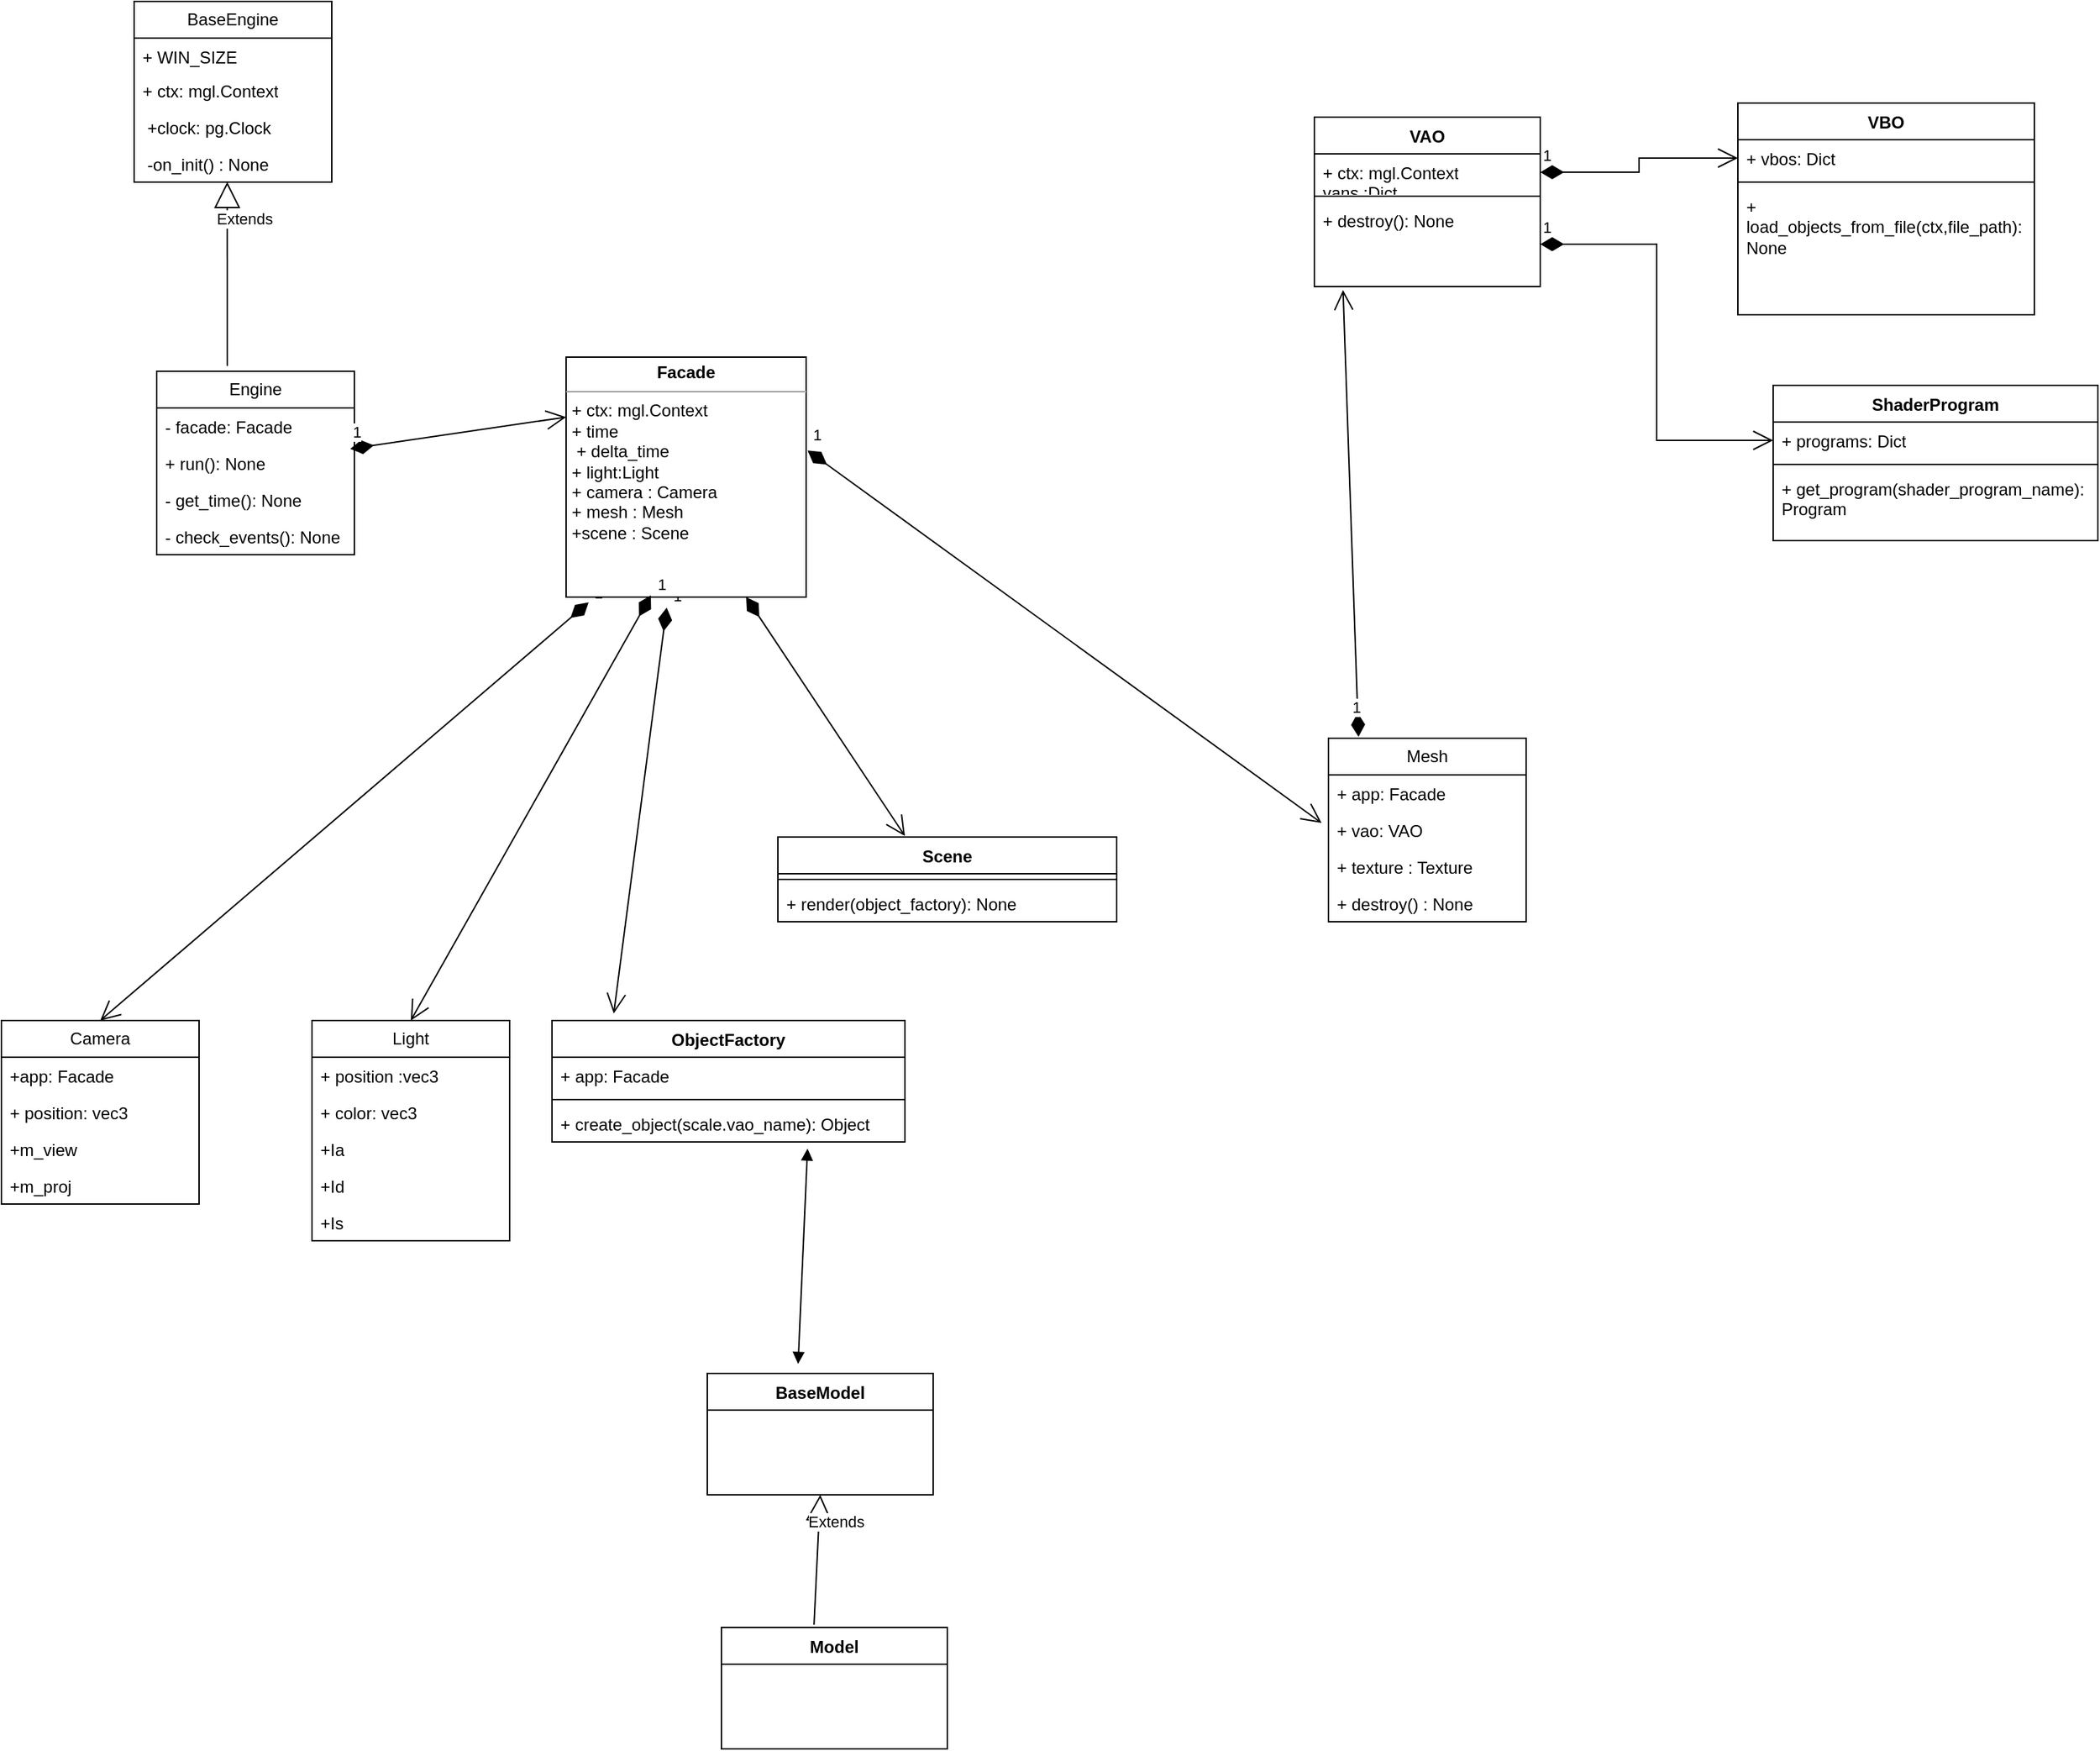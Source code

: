<mxfile version="22.1.18" type="github">
  <diagram name="Page-1" id="10tANic_bvFwRtT_Bomh">
    <mxGraphModel dx="658" dy="1541" grid="1" gridSize="10" guides="1" tooltips="1" connect="1" arrows="1" fold="1" page="1" pageScale="1" pageWidth="827" pageHeight="1169" math="0" shadow="0">
      <root>
        <mxCell id="0" />
        <mxCell id="1" parent="0" />
        <mxCell id="u18TdW2rYONK3uZv50w_-1" value="Engine" style="swimlane;fontStyle=0;childLayout=stackLayout;horizontal=1;startSize=26;fillColor=none;horizontalStack=0;resizeParent=1;resizeParentMax=0;resizeLast=0;collapsible=1;marginBottom=0;whiteSpace=wrap;html=1;" parent="1" vertex="1">
          <mxGeometry x="290" y="160" width="140" height="130" as="geometry" />
        </mxCell>
        <mxCell id="u18TdW2rYONK3uZv50w_-2" value="- facade: Facade" style="text;strokeColor=none;fillColor=none;align=left;verticalAlign=top;spacingLeft=4;spacingRight=4;overflow=hidden;rotatable=0;points=[[0,0.5],[1,0.5]];portConstraint=eastwest;whiteSpace=wrap;html=1;" parent="u18TdW2rYONK3uZv50w_-1" vertex="1">
          <mxGeometry y="26" width="140" height="26" as="geometry" />
        </mxCell>
        <mxCell id="u18TdW2rYONK3uZv50w_-3" value="+ run(): None" style="text;strokeColor=none;fillColor=none;align=left;verticalAlign=top;spacingLeft=4;spacingRight=4;overflow=hidden;rotatable=0;points=[[0,0.5],[1,0.5]];portConstraint=eastwest;whiteSpace=wrap;html=1;" parent="u18TdW2rYONK3uZv50w_-1" vertex="1">
          <mxGeometry y="52" width="140" height="26" as="geometry" />
        </mxCell>
        <mxCell id="_SxgaZ3hFFK2X-whmdZK-2" value="- get_time(): None" style="text;strokeColor=none;fillColor=none;align=left;verticalAlign=top;spacingLeft=4;spacingRight=4;overflow=hidden;rotatable=0;points=[[0,0.5],[1,0.5]];portConstraint=eastwest;whiteSpace=wrap;html=1;" vertex="1" parent="u18TdW2rYONK3uZv50w_-1">
          <mxGeometry y="78" width="140" height="26" as="geometry" />
        </mxCell>
        <mxCell id="_SxgaZ3hFFK2X-whmdZK-3" value="- check_events(): None" style="text;strokeColor=none;fillColor=none;align=left;verticalAlign=top;spacingLeft=4;spacingRight=4;overflow=hidden;rotatable=0;points=[[0,0.5],[1,0.5]];portConstraint=eastwest;whiteSpace=wrap;html=1;" vertex="1" parent="u18TdW2rYONK3uZv50w_-1">
          <mxGeometry y="104" width="140" height="26" as="geometry" />
        </mxCell>
        <mxCell id="u18TdW2rYONK3uZv50w_-5" value="BaseEngine" style="swimlane;fontStyle=0;childLayout=stackLayout;horizontal=1;startSize=26;fillColor=none;horizontalStack=0;resizeParent=1;resizeParentMax=0;resizeLast=0;collapsible=1;marginBottom=0;whiteSpace=wrap;html=1;" parent="1" vertex="1">
          <mxGeometry x="274" y="-102" width="140" height="128" as="geometry" />
        </mxCell>
        <mxCell id="u18TdW2rYONK3uZv50w_-6" value="+ WIN_SIZE  " style="text;strokeColor=none;fillColor=none;align=left;verticalAlign=top;spacingLeft=4;spacingRight=4;overflow=hidden;rotatable=0;points=[[0,0.5],[1,0.5]];portConstraint=eastwest;whiteSpace=wrap;html=1;" parent="u18TdW2rYONK3uZv50w_-5" vertex="1">
          <mxGeometry y="26" width="140" height="24" as="geometry" />
        </mxCell>
        <mxCell id="u18TdW2rYONK3uZv50w_-7" value="+ ctx: mgl.Context" style="text;strokeColor=none;fillColor=none;align=left;verticalAlign=top;spacingLeft=4;spacingRight=4;overflow=hidden;rotatable=0;points=[[0,0.5],[1,0.5]];portConstraint=eastwest;whiteSpace=wrap;html=1;" parent="u18TdW2rYONK3uZv50w_-5" vertex="1">
          <mxGeometry y="50" width="140" height="26" as="geometry" />
        </mxCell>
        <mxCell id="u18TdW2rYONK3uZv50w_-8" value="&amp;nbsp;+clock: pg.Clock" style="text;strokeColor=none;fillColor=none;align=left;verticalAlign=top;spacingLeft=4;spacingRight=4;overflow=hidden;rotatable=0;points=[[0,0.5],[1,0.5]];portConstraint=eastwest;whiteSpace=wrap;html=1;" parent="u18TdW2rYONK3uZv50w_-5" vertex="1">
          <mxGeometry y="76" width="140" height="26" as="geometry" />
        </mxCell>
        <mxCell id="_SxgaZ3hFFK2X-whmdZK-1" value="&amp;nbsp;-on_init() : None" style="text;strokeColor=none;fillColor=none;align=left;verticalAlign=top;spacingLeft=4;spacingRight=4;overflow=hidden;rotatable=0;points=[[0,0.5],[1,0.5]];portConstraint=eastwest;whiteSpace=wrap;html=1;" vertex="1" parent="u18TdW2rYONK3uZv50w_-5">
          <mxGeometry y="102" width="140" height="26" as="geometry" />
        </mxCell>
        <mxCell id="u18TdW2rYONK3uZv50w_-13" value="Extends" style="endArrow=block;endSize=16;endFill=0;html=1;rounded=0;exitX=0.357;exitY=-0.029;exitDx=0;exitDy=0;exitPerimeter=0;entryX=0.471;entryY=0.996;entryDx=0;entryDy=0;entryPerimeter=0;" parent="1" source="u18TdW2rYONK3uZv50w_-1" target="_SxgaZ3hFFK2X-whmdZK-1" edge="1">
          <mxGeometry x="0.596" y="-12" width="160" relative="1" as="geometry">
            <mxPoint x="330" y="280" as="sourcePoint" />
            <mxPoint x="340" y="30" as="targetPoint" />
            <mxPoint as="offset" />
          </mxGeometry>
        </mxCell>
        <mxCell id="u18TdW2rYONK3uZv50w_-27" value="1" style="endArrow=open;html=1;endSize=12;startArrow=diamondThin;startSize=14;startFill=1;align=left;verticalAlign=bottom;rounded=0;entryX=0;entryY=0.25;entryDx=0;entryDy=0;exitX=0.979;exitY=0.115;exitDx=0;exitDy=0;exitPerimeter=0;" parent="1" source="u18TdW2rYONK3uZv50w_-3" target="u18TdW2rYONK3uZv50w_-99" edge="1">
          <mxGeometry x="-1" y="3" relative="1" as="geometry">
            <mxPoint x="360" y="411" as="sourcePoint" />
            <mxPoint x="608.08" y="356.192" as="targetPoint" />
          </mxGeometry>
        </mxCell>
        <mxCell id="u18TdW2rYONK3uZv50w_-32" value="1" style="endArrow=open;html=1;endSize=12;startArrow=diamondThin;startSize=14;startFill=1;align=left;verticalAlign=bottom;rounded=0;exitX=0.094;exitY=1.022;exitDx=0;exitDy=0;entryX=0.5;entryY=0;entryDx=0;entryDy=0;exitPerimeter=0;" parent="1" source="u18TdW2rYONK3uZv50w_-99" target="_SxgaZ3hFFK2X-whmdZK-9" edge="1">
          <mxGeometry x="-1" y="3" relative="1" as="geometry">
            <mxPoint x="610" y="441" as="sourcePoint" />
            <mxPoint x="254.96" y="602.13" as="targetPoint" />
          </mxGeometry>
        </mxCell>
        <mxCell id="u18TdW2rYONK3uZv50w_-34" value="ObjectFactory" style="swimlane;fontStyle=1;align=center;verticalAlign=top;childLayout=stackLayout;horizontal=1;startSize=26;horizontalStack=0;resizeParent=1;resizeParentMax=0;resizeLast=0;collapsible=1;marginBottom=0;whiteSpace=wrap;html=1;" parent="1" vertex="1">
          <mxGeometry x="570" y="620" width="250" height="86" as="geometry" />
        </mxCell>
        <mxCell id="u18TdW2rYONK3uZv50w_-35" value="+ app: Facade" style="text;strokeColor=none;fillColor=none;align=left;verticalAlign=top;spacingLeft=4;spacingRight=4;overflow=hidden;rotatable=0;points=[[0,0.5],[1,0.5]];portConstraint=eastwest;whiteSpace=wrap;html=1;" parent="u18TdW2rYONK3uZv50w_-34" vertex="1">
          <mxGeometry y="26" width="250" height="26" as="geometry" />
        </mxCell>
        <mxCell id="u18TdW2rYONK3uZv50w_-36" value="" style="line;strokeWidth=1;fillColor=none;align=left;verticalAlign=middle;spacingTop=-1;spacingLeft=3;spacingRight=3;rotatable=0;labelPosition=right;points=[];portConstraint=eastwest;strokeColor=inherit;" parent="u18TdW2rYONK3uZv50w_-34" vertex="1">
          <mxGeometry y="52" width="250" height="8" as="geometry" />
        </mxCell>
        <mxCell id="_SxgaZ3hFFK2X-whmdZK-24" value="+ create_object(scale.vao_name): Object" style="text;strokeColor=none;fillColor=none;align=left;verticalAlign=top;spacingLeft=4;spacingRight=4;overflow=hidden;rotatable=0;points=[[0,0.5],[1,0.5]];portConstraint=eastwest;whiteSpace=wrap;html=1;" vertex="1" parent="u18TdW2rYONK3uZv50w_-34">
          <mxGeometry y="60" width="250" height="26" as="geometry" />
        </mxCell>
        <mxCell id="u18TdW2rYONK3uZv50w_-38" value="1" style="endArrow=open;html=1;endSize=12;startArrow=diamondThin;startSize=14;startFill=1;align=left;verticalAlign=bottom;rounded=0;entryX=0.175;entryY=-0.058;entryDx=0;entryDy=0;exitX=0.419;exitY=1.044;exitDx=0;exitDy=0;exitPerimeter=0;entryPerimeter=0;" parent="1" source="u18TdW2rYONK3uZv50w_-99" target="u18TdW2rYONK3uZv50w_-34" edge="1">
          <mxGeometry x="-1" y="3" relative="1" as="geometry">
            <mxPoint x="710.96" y="453.012" as="sourcePoint" />
            <mxPoint x="990" y="593" as="targetPoint" />
          </mxGeometry>
        </mxCell>
        <mxCell id="u18TdW2rYONK3uZv50w_-40" value="Scene" style="swimlane;fontStyle=1;align=center;verticalAlign=top;childLayout=stackLayout;horizontal=1;startSize=26;horizontalStack=0;resizeParent=1;resizeParentMax=0;resizeLast=0;collapsible=1;marginBottom=0;whiteSpace=wrap;html=1;" parent="1" vertex="1">
          <mxGeometry x="730" y="490" width="240" height="60" as="geometry" />
        </mxCell>
        <mxCell id="u18TdW2rYONK3uZv50w_-42" value="" style="line;strokeWidth=1;fillColor=none;align=left;verticalAlign=middle;spacingTop=-1;spacingLeft=3;spacingRight=3;rotatable=0;labelPosition=right;points=[];portConstraint=eastwest;strokeColor=inherit;" parent="u18TdW2rYONK3uZv50w_-40" vertex="1">
          <mxGeometry y="26" width="240" height="8" as="geometry" />
        </mxCell>
        <mxCell id="u18TdW2rYONK3uZv50w_-43" value="+ render(object_factory): None" style="text;strokeColor=none;fillColor=none;align=left;verticalAlign=top;spacingLeft=4;spacingRight=4;overflow=hidden;rotatable=0;points=[[0,0.5],[1,0.5]];portConstraint=eastwest;whiteSpace=wrap;html=1;" parent="u18TdW2rYONK3uZv50w_-40" vertex="1">
          <mxGeometry y="34" width="240" height="26" as="geometry" />
        </mxCell>
        <mxCell id="u18TdW2rYONK3uZv50w_-44" value="1" style="endArrow=open;html=1;endSize=12;startArrow=diamondThin;startSize=14;startFill=1;align=left;verticalAlign=bottom;rounded=0;exitX=0.75;exitY=1;exitDx=0;exitDy=0;entryX=0.375;entryY=-0.012;entryDx=0;entryDy=0;entryPerimeter=0;" parent="1" source="u18TdW2rYONK3uZv50w_-99" target="u18TdW2rYONK3uZv50w_-40" edge="1">
          <mxGeometry x="-1" y="3" relative="1" as="geometry">
            <mxPoint x="770" y="441" as="sourcePoint" />
            <mxPoint x="1016.88" y="610.012" as="targetPoint" />
          </mxGeometry>
        </mxCell>
        <mxCell id="u18TdW2rYONK3uZv50w_-84" value="1" style="endArrow=open;html=1;endSize=12;startArrow=diamondThin;startSize=14;startFill=1;align=left;verticalAlign=bottom;rounded=0;exitX=1.006;exitY=0.389;exitDx=0;exitDy=0;entryX=-0.035;entryY=0.309;entryDx=0;entryDy=0;exitPerimeter=0;entryPerimeter=0;" parent="1" source="u18TdW2rYONK3uZv50w_-99" target="_SxgaZ3hFFK2X-whmdZK-31" edge="1">
          <mxGeometry x="-1" y="3" relative="1" as="geometry">
            <mxPoint x="770" y="274.5" as="sourcePoint" />
            <mxPoint x="1290" y="448.0" as="targetPoint" />
          </mxGeometry>
        </mxCell>
        <mxCell id="u18TdW2rYONK3uZv50w_-63" value="BaseModel" style="swimlane;fontStyle=1;align=center;verticalAlign=top;childLayout=stackLayout;horizontal=1;startSize=26;horizontalStack=0;resizeParent=1;resizeParentMax=0;resizeLast=0;collapsible=1;marginBottom=0;whiteSpace=wrap;html=1;container=0;" parent="1" vertex="1">
          <mxGeometry x="680" y="870" width="160" height="86" as="geometry" />
        </mxCell>
        <mxCell id="u18TdW2rYONK3uZv50w_-89" value="Model" style="swimlane;fontStyle=1;align=center;verticalAlign=top;childLayout=stackLayout;horizontal=1;startSize=26;horizontalStack=0;resizeParent=1;resizeParentMax=0;resizeLast=0;collapsible=1;marginBottom=0;whiteSpace=wrap;html=1;container=0;" parent="1" vertex="1">
          <mxGeometry x="690" y="1050" width="160" height="86" as="geometry" />
        </mxCell>
        <mxCell id="u18TdW2rYONK3uZv50w_-90" value="Extends" style="endArrow=block;endSize=16;endFill=0;html=1;rounded=0;exitX=0.41;exitY=-0.023;exitDx=0;exitDy=0;exitPerimeter=0;entryX=0.5;entryY=1;entryDx=0;entryDy=0;" parent="1" source="u18TdW2rYONK3uZv50w_-89" edge="1" target="u18TdW2rYONK3uZv50w_-63">
          <mxGeometry x="0.596" y="-12" width="160" relative="1" as="geometry">
            <mxPoint x="867" y="1072" as="sourcePoint" />
            <mxPoint x="886" y="990" as="targetPoint" />
            <mxPoint as="offset" />
          </mxGeometry>
        </mxCell>
        <mxCell id="u18TdW2rYONK3uZv50w_-91" value="" style="endArrow=block;startArrow=block;endFill=1;startFill=1;html=1;rounded=0;entryX=0.402;entryY=-0.078;entryDx=0;entryDy=0;entryPerimeter=0;exitX=0.724;exitY=1.182;exitDx=0;exitDy=0;exitPerimeter=0;" parent="1" source="_SxgaZ3hFFK2X-whmdZK-24" target="u18TdW2rYONK3uZv50w_-63" edge="1">
          <mxGeometry width="160" relative="1" as="geometry">
            <mxPoint x="784.701" y="820" as="sourcePoint" />
            <mxPoint x="1010" y="857.7" as="targetPoint" />
          </mxGeometry>
        </mxCell>
        <mxCell id="u18TdW2rYONK3uZv50w_-99" value="&lt;p style=&quot;margin:0px;margin-top:4px;text-align:center;&quot;&gt;&lt;b&gt;Facade&lt;/b&gt;&lt;/p&gt;&lt;hr size=&quot;1&quot;&gt;&lt;p style=&quot;margin:0px;margin-left:4px;&quot;&gt;+ ctx: mgl.Context&lt;/p&gt;&lt;p style=&quot;margin:0px;margin-left:4px;&quot;&gt;+ time&lt;/p&gt;&lt;p style=&quot;margin:0px;margin-left:4px;&quot;&gt;&amp;nbsp;+ delta_time&lt;/p&gt;&lt;p style=&quot;margin:0px;margin-left:4px;&quot;&gt;+ light:Light&lt;/p&gt;&lt;p style=&quot;margin:0px;margin-left:4px;&quot;&gt;+ camera : Camera&lt;/p&gt;&lt;p style=&quot;margin:0px;margin-left:4px;&quot;&gt;+ mesh : Mesh&lt;/p&gt;&lt;p style=&quot;margin:0px;margin-left:4px;&quot;&gt;+scene : Scene&lt;/p&gt;&lt;p style=&quot;margin:0px;margin-left:4px;&quot;&gt;&lt;br&gt;&lt;/p&gt;" style="verticalAlign=top;align=left;overflow=fill;fontSize=12;fontFamily=Helvetica;html=1;whiteSpace=wrap;" parent="1" vertex="1">
          <mxGeometry x="580" y="150" width="170" height="170" as="geometry" />
        </mxCell>
        <mxCell id="u18TdW2rYONK3uZv50w_-46" value="VAO" style="swimlane;fontStyle=1;align=center;verticalAlign=top;childLayout=stackLayout;horizontal=1;startSize=26;horizontalStack=0;resizeParent=1;resizeParentMax=0;resizeLast=0;collapsible=1;marginBottom=0;whiteSpace=wrap;html=1;" parent="1" vertex="1">
          <mxGeometry x="1110" y="-20" width="160" height="120" as="geometry" />
        </mxCell>
        <mxCell id="u18TdW2rYONK3uZv50w_-47" value="+ ctx: mgl.Context&lt;br&gt;vans :Dict&lt;br&gt;" style="text;strokeColor=none;fillColor=none;align=left;verticalAlign=top;spacingLeft=4;spacingRight=4;overflow=hidden;rotatable=0;points=[[0,0.5],[1,0.5]];portConstraint=eastwest;whiteSpace=wrap;html=1;" parent="u18TdW2rYONK3uZv50w_-46" vertex="1">
          <mxGeometry y="26" width="160" height="26" as="geometry" />
        </mxCell>
        <mxCell id="u18TdW2rYONK3uZv50w_-48" value="" style="line;strokeWidth=1;fillColor=none;align=left;verticalAlign=middle;spacingTop=-1;spacingLeft=3;spacingRight=3;rotatable=0;labelPosition=right;points=[];portConstraint=eastwest;strokeColor=inherit;" parent="u18TdW2rYONK3uZv50w_-46" vertex="1">
          <mxGeometry y="52" width="160" height="8" as="geometry" />
        </mxCell>
        <mxCell id="u18TdW2rYONK3uZv50w_-49" value="+ destroy(): None" style="text;strokeColor=none;fillColor=none;align=left;verticalAlign=top;spacingLeft=4;spacingRight=4;overflow=hidden;rotatable=0;points=[[0,0.5],[1,0.5]];portConstraint=eastwest;whiteSpace=wrap;html=1;" parent="u18TdW2rYONK3uZv50w_-46" vertex="1">
          <mxGeometry y="60" width="160" height="60" as="geometry" />
        </mxCell>
        <mxCell id="u18TdW2rYONK3uZv50w_-50" value="VBO" style="swimlane;fontStyle=1;align=center;verticalAlign=top;childLayout=stackLayout;horizontal=1;startSize=26;horizontalStack=0;resizeParent=1;resizeParentMax=0;resizeLast=0;collapsible=1;marginBottom=0;whiteSpace=wrap;html=1;" parent="1" vertex="1">
          <mxGeometry x="1410" y="-30" width="210" height="150" as="geometry" />
        </mxCell>
        <mxCell id="u18TdW2rYONK3uZv50w_-51" value="+ vbos: Dict" style="text;strokeColor=none;fillColor=none;align=left;verticalAlign=top;spacingLeft=4;spacingRight=4;overflow=hidden;rotatable=0;points=[[0,0.5],[1,0.5]];portConstraint=eastwest;whiteSpace=wrap;html=1;" parent="u18TdW2rYONK3uZv50w_-50" vertex="1">
          <mxGeometry y="26" width="210" height="26" as="geometry" />
        </mxCell>
        <mxCell id="u18TdW2rYONK3uZv50w_-52" value="" style="line;strokeWidth=1;fillColor=none;align=left;verticalAlign=middle;spacingTop=-1;spacingLeft=3;spacingRight=3;rotatable=0;labelPosition=right;points=[];portConstraint=eastwest;strokeColor=inherit;" parent="u18TdW2rYONK3uZv50w_-50" vertex="1">
          <mxGeometry y="52" width="210" height="8" as="geometry" />
        </mxCell>
        <mxCell id="u18TdW2rYONK3uZv50w_-53" value="+ load_objects_from_file(ctx,file_path): None" style="text;strokeColor=none;fillColor=none;align=left;verticalAlign=top;spacingLeft=4;spacingRight=4;overflow=hidden;rotatable=0;points=[[0,0.5],[1,0.5]];portConstraint=eastwest;whiteSpace=wrap;html=1;" parent="u18TdW2rYONK3uZv50w_-50" vertex="1">
          <mxGeometry y="60" width="210" height="90" as="geometry" />
        </mxCell>
        <mxCell id="u18TdW2rYONK3uZv50w_-54" value="1" style="endArrow=open;html=1;endSize=12;startArrow=diamondThin;startSize=14;startFill=1;edgeStyle=orthogonalEdgeStyle;align=left;verticalAlign=bottom;rounded=0;exitX=1;exitY=0.5;exitDx=0;exitDy=0;entryX=0;entryY=0.5;entryDx=0;entryDy=0;" parent="1" source="u18TdW2rYONK3uZv50w_-47" target="u18TdW2rYONK3uZv50w_-51" edge="1">
          <mxGeometry x="-1" y="3" relative="1" as="geometry">
            <mxPoint x="1300" y="62.5" as="sourcePoint" />
            <mxPoint x="1460" y="62.5" as="targetPoint" />
          </mxGeometry>
        </mxCell>
        <mxCell id="u18TdW2rYONK3uZv50w_-57" value="ShaderProgram" style="swimlane;fontStyle=1;align=center;verticalAlign=top;childLayout=stackLayout;horizontal=1;startSize=26;horizontalStack=0;resizeParent=1;resizeParentMax=0;resizeLast=0;collapsible=1;marginBottom=0;whiteSpace=wrap;html=1;" parent="1" vertex="1">
          <mxGeometry x="1435" y="170" width="230" height="110" as="geometry" />
        </mxCell>
        <mxCell id="u18TdW2rYONK3uZv50w_-58" value="+ programs: Dict" style="text;strokeColor=none;fillColor=none;align=left;verticalAlign=top;spacingLeft=4;spacingRight=4;overflow=hidden;rotatable=0;points=[[0,0.5],[1,0.5]];portConstraint=eastwest;whiteSpace=wrap;html=1;" parent="u18TdW2rYONK3uZv50w_-57" vertex="1">
          <mxGeometry y="26" width="230" height="26" as="geometry" />
        </mxCell>
        <mxCell id="u18TdW2rYONK3uZv50w_-59" value="" style="line;strokeWidth=1;fillColor=none;align=left;verticalAlign=middle;spacingTop=-1;spacingLeft=3;spacingRight=3;rotatable=0;labelPosition=right;points=[];portConstraint=eastwest;strokeColor=inherit;" parent="u18TdW2rYONK3uZv50w_-57" vertex="1">
          <mxGeometry y="52" width="230" height="8" as="geometry" />
        </mxCell>
        <mxCell id="u18TdW2rYONK3uZv50w_-60" value="+ get_program(shader_program_name): Program" style="text;strokeColor=none;fillColor=none;align=left;verticalAlign=top;spacingLeft=4;spacingRight=4;overflow=hidden;rotatable=0;points=[[0,0.5],[1,0.5]];portConstraint=eastwest;whiteSpace=wrap;html=1;" parent="u18TdW2rYONK3uZv50w_-57" vertex="1">
          <mxGeometry y="60" width="230" height="50" as="geometry" />
        </mxCell>
        <mxCell id="u18TdW2rYONK3uZv50w_-61" value="1" style="endArrow=open;html=1;endSize=12;startArrow=diamondThin;startSize=14;startFill=1;edgeStyle=orthogonalEdgeStyle;align=left;verticalAlign=bottom;rounded=0;exitX=1;exitY=0.5;exitDx=0;exitDy=0;entryX=0;entryY=0.5;entryDx=0;entryDy=0;" parent="1" source="u18TdW2rYONK3uZv50w_-49" target="u18TdW2rYONK3uZv50w_-58" edge="1">
          <mxGeometry x="-1" y="3" relative="1" as="geometry">
            <mxPoint x="1290" y="170" as="sourcePoint" />
            <mxPoint x="1420" y="170" as="targetPoint" />
          </mxGeometry>
        </mxCell>
        <mxCell id="_SxgaZ3hFFK2X-whmdZK-9" value="Camera" style="swimlane;fontStyle=0;childLayout=stackLayout;horizontal=1;startSize=26;fillColor=none;horizontalStack=0;resizeParent=1;resizeParentMax=0;resizeLast=0;collapsible=1;marginBottom=0;whiteSpace=wrap;html=1;" vertex="1" parent="1">
          <mxGeometry x="180" y="620" width="140" height="130" as="geometry" />
        </mxCell>
        <mxCell id="_SxgaZ3hFFK2X-whmdZK-10" value="+app: Facade" style="text;strokeColor=none;fillColor=none;align=left;verticalAlign=top;spacingLeft=4;spacingRight=4;overflow=hidden;rotatable=0;points=[[0,0.5],[1,0.5]];portConstraint=eastwest;whiteSpace=wrap;html=1;" vertex="1" parent="_SxgaZ3hFFK2X-whmdZK-9">
          <mxGeometry y="26" width="140" height="26" as="geometry" />
        </mxCell>
        <mxCell id="_SxgaZ3hFFK2X-whmdZK-11" value="+ position: vec3" style="text;strokeColor=none;fillColor=none;align=left;verticalAlign=top;spacingLeft=4;spacingRight=4;overflow=hidden;rotatable=0;points=[[0,0.5],[1,0.5]];portConstraint=eastwest;whiteSpace=wrap;html=1;" vertex="1" parent="_SxgaZ3hFFK2X-whmdZK-9">
          <mxGeometry y="52" width="140" height="26" as="geometry" />
        </mxCell>
        <mxCell id="_SxgaZ3hFFK2X-whmdZK-12" value="+m_view" style="text;strokeColor=none;fillColor=none;align=left;verticalAlign=top;spacingLeft=4;spacingRight=4;overflow=hidden;rotatable=0;points=[[0,0.5],[1,0.5]];portConstraint=eastwest;whiteSpace=wrap;html=1;" vertex="1" parent="_SxgaZ3hFFK2X-whmdZK-9">
          <mxGeometry y="78" width="140" height="26" as="geometry" />
        </mxCell>
        <mxCell id="_SxgaZ3hFFK2X-whmdZK-13" value="+m_proj" style="text;strokeColor=none;fillColor=none;align=left;verticalAlign=top;spacingLeft=4;spacingRight=4;overflow=hidden;rotatable=0;points=[[0,0.5],[1,0.5]];portConstraint=eastwest;whiteSpace=wrap;html=1;" vertex="1" parent="_SxgaZ3hFFK2X-whmdZK-9">
          <mxGeometry y="104" width="140" height="26" as="geometry" />
        </mxCell>
        <mxCell id="_SxgaZ3hFFK2X-whmdZK-14" value="Light" style="swimlane;fontStyle=0;childLayout=stackLayout;horizontal=1;startSize=26;fillColor=none;horizontalStack=0;resizeParent=1;resizeParentMax=0;resizeLast=0;collapsible=1;marginBottom=0;whiteSpace=wrap;html=1;" vertex="1" parent="1">
          <mxGeometry x="400" y="620" width="140" height="156" as="geometry" />
        </mxCell>
        <mxCell id="_SxgaZ3hFFK2X-whmdZK-15" value="+ position :vec3" style="text;strokeColor=none;fillColor=none;align=left;verticalAlign=top;spacingLeft=4;spacingRight=4;overflow=hidden;rotatable=0;points=[[0,0.5],[1,0.5]];portConstraint=eastwest;whiteSpace=wrap;html=1;" vertex="1" parent="_SxgaZ3hFFK2X-whmdZK-14">
          <mxGeometry y="26" width="140" height="26" as="geometry" />
        </mxCell>
        <mxCell id="_SxgaZ3hFFK2X-whmdZK-16" value="+ color: vec3" style="text;strokeColor=none;fillColor=none;align=left;verticalAlign=top;spacingLeft=4;spacingRight=4;overflow=hidden;rotatable=0;points=[[0,0.5],[1,0.5]];portConstraint=eastwest;whiteSpace=wrap;html=1;" vertex="1" parent="_SxgaZ3hFFK2X-whmdZK-14">
          <mxGeometry y="52" width="140" height="26" as="geometry" />
        </mxCell>
        <mxCell id="_SxgaZ3hFFK2X-whmdZK-17" value="+Ia" style="text;strokeColor=none;fillColor=none;align=left;verticalAlign=top;spacingLeft=4;spacingRight=4;overflow=hidden;rotatable=0;points=[[0,0.5],[1,0.5]];portConstraint=eastwest;whiteSpace=wrap;html=1;" vertex="1" parent="_SxgaZ3hFFK2X-whmdZK-14">
          <mxGeometry y="78" width="140" height="26" as="geometry" />
        </mxCell>
        <mxCell id="_SxgaZ3hFFK2X-whmdZK-18" value="+Id" style="text;strokeColor=none;fillColor=none;align=left;verticalAlign=top;spacingLeft=4;spacingRight=4;overflow=hidden;rotatable=0;points=[[0,0.5],[1,0.5]];portConstraint=eastwest;whiteSpace=wrap;html=1;" vertex="1" parent="_SxgaZ3hFFK2X-whmdZK-14">
          <mxGeometry y="104" width="140" height="26" as="geometry" />
        </mxCell>
        <mxCell id="_SxgaZ3hFFK2X-whmdZK-19" value="+Is" style="text;strokeColor=none;fillColor=none;align=left;verticalAlign=top;spacingLeft=4;spacingRight=4;overflow=hidden;rotatable=0;points=[[0,0.5],[1,0.5]];portConstraint=eastwest;whiteSpace=wrap;html=1;" vertex="1" parent="_SxgaZ3hFFK2X-whmdZK-14">
          <mxGeometry y="130" width="140" height="26" as="geometry" />
        </mxCell>
        <mxCell id="_SxgaZ3hFFK2X-whmdZK-20" value="1" style="endArrow=open;html=1;endSize=12;startArrow=diamondThin;startSize=14;startFill=1;align=left;verticalAlign=bottom;rounded=0;exitX=0.353;exitY=0.993;exitDx=0;exitDy=0;entryX=0.5;entryY=0;entryDx=0;entryDy=0;exitPerimeter=0;" edge="1" parent="1" source="u18TdW2rYONK3uZv50w_-99" target="_SxgaZ3hFFK2X-whmdZK-14">
          <mxGeometry x="-1" y="3" relative="1" as="geometry">
            <mxPoint x="635" y="333" as="sourcePoint" />
            <mxPoint x="290" y="630" as="targetPoint" />
          </mxGeometry>
        </mxCell>
        <mxCell id="_SxgaZ3hFFK2X-whmdZK-29" value="Mesh" style="swimlane;fontStyle=0;childLayout=stackLayout;horizontal=1;startSize=26;fillColor=none;horizontalStack=0;resizeParent=1;resizeParentMax=0;resizeLast=0;collapsible=1;marginBottom=0;whiteSpace=wrap;html=1;" vertex="1" parent="1">
          <mxGeometry x="1120" y="420" width="140" height="130" as="geometry" />
        </mxCell>
        <mxCell id="_SxgaZ3hFFK2X-whmdZK-30" value="+ app: Facade" style="text;strokeColor=none;fillColor=none;align=left;verticalAlign=top;spacingLeft=4;spacingRight=4;overflow=hidden;rotatable=0;points=[[0,0.5],[1,0.5]];portConstraint=eastwest;whiteSpace=wrap;html=1;" vertex="1" parent="_SxgaZ3hFFK2X-whmdZK-29">
          <mxGeometry y="26" width="140" height="26" as="geometry" />
        </mxCell>
        <mxCell id="_SxgaZ3hFFK2X-whmdZK-31" value="+ vao: VAO" style="text;strokeColor=none;fillColor=none;align=left;verticalAlign=top;spacingLeft=4;spacingRight=4;overflow=hidden;rotatable=0;points=[[0,0.5],[1,0.5]];portConstraint=eastwest;whiteSpace=wrap;html=1;" vertex="1" parent="_SxgaZ3hFFK2X-whmdZK-29">
          <mxGeometry y="52" width="140" height="26" as="geometry" />
        </mxCell>
        <mxCell id="_SxgaZ3hFFK2X-whmdZK-32" value="+ texture : Texture" style="text;strokeColor=none;fillColor=none;align=left;verticalAlign=top;spacingLeft=4;spacingRight=4;overflow=hidden;rotatable=0;points=[[0,0.5],[1,0.5]];portConstraint=eastwest;whiteSpace=wrap;html=1;" vertex="1" parent="_SxgaZ3hFFK2X-whmdZK-29">
          <mxGeometry y="78" width="140" height="26" as="geometry" />
        </mxCell>
        <mxCell id="_SxgaZ3hFFK2X-whmdZK-33" value="+ destroy() : None" style="text;strokeColor=none;fillColor=none;align=left;verticalAlign=top;spacingLeft=4;spacingRight=4;overflow=hidden;rotatable=0;points=[[0,0.5],[1,0.5]];portConstraint=eastwest;whiteSpace=wrap;html=1;" vertex="1" parent="_SxgaZ3hFFK2X-whmdZK-29">
          <mxGeometry y="104" width="140" height="26" as="geometry" />
        </mxCell>
        <mxCell id="_SxgaZ3hFFK2X-whmdZK-34" value="1" style="endArrow=open;html=1;endSize=12;startArrow=diamondThin;startSize=14;startFill=1;align=left;verticalAlign=bottom;rounded=0;exitX=0.152;exitY=-0.008;exitDx=0;exitDy=0;exitPerimeter=0;entryX=0.127;entryY=1.041;entryDx=0;entryDy=0;entryPerimeter=0;" edge="1" parent="1" source="_SxgaZ3hFFK2X-whmdZK-29" target="u18TdW2rYONK3uZv50w_-49">
          <mxGeometry x="-0.924" y="6" relative="1" as="geometry">
            <mxPoint x="1107" y="473" as="sourcePoint" />
            <mxPoint x="1100" y="60" as="targetPoint" />
            <mxPoint as="offset" />
          </mxGeometry>
        </mxCell>
      </root>
    </mxGraphModel>
  </diagram>
</mxfile>
